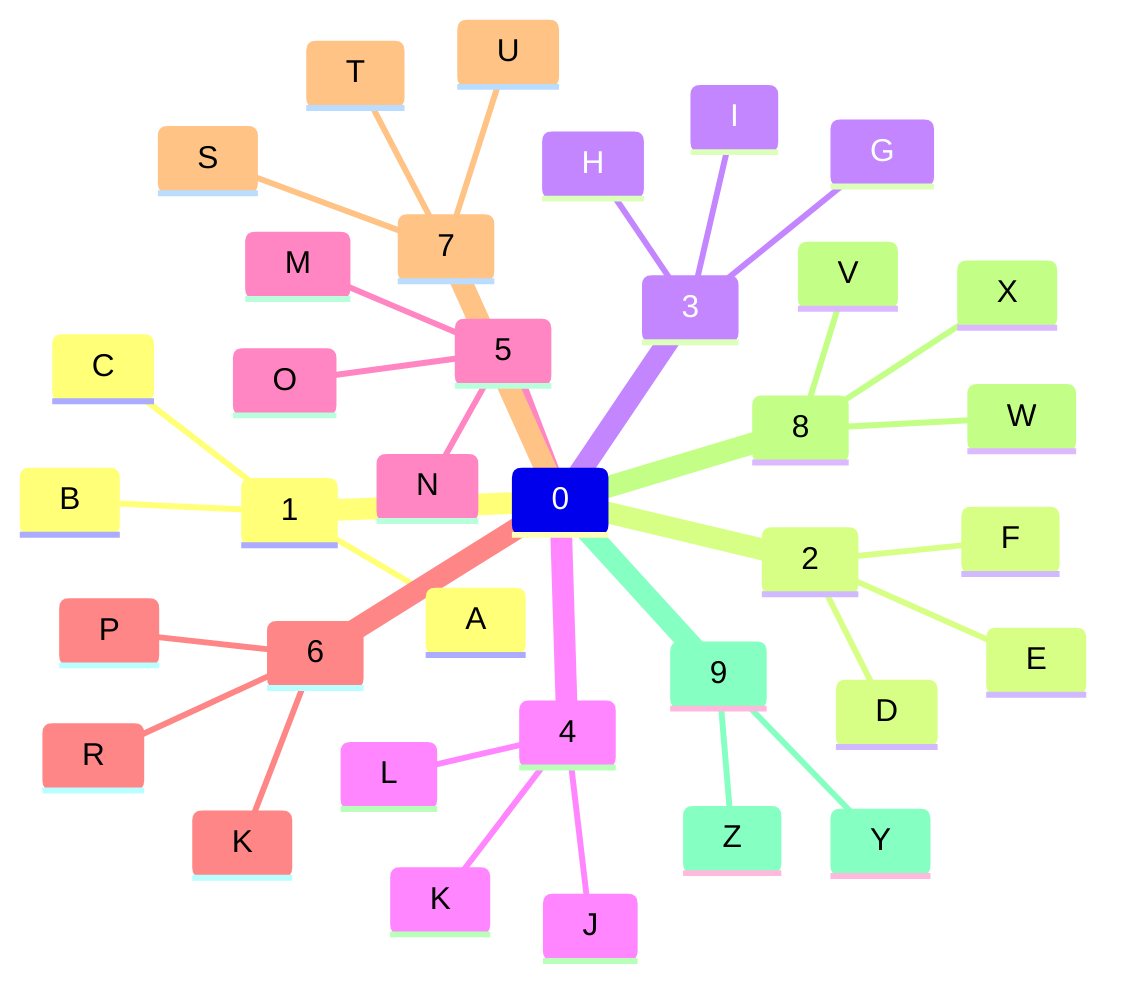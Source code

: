 mindmap
    0
        1
            A
            B
            C
        2
            D
            E
            F
        3
            G
            H
            I
        4
            J
            K
            L
        5
            M
            N
            O
        6
            P
            K
            R
        7
            S
            T
            U
        8
            V
            W
            X
        9
            Y
            Z